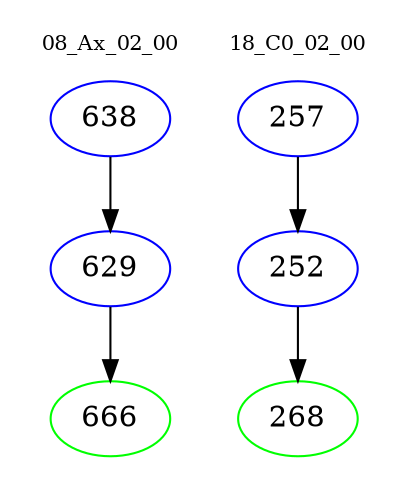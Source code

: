 digraph{
subgraph cluster_0 {
color = white
label = "08_Ax_02_00";
fontsize=10;
T0_638 [label="638", color="blue"]
T0_638 -> T0_629 [color="black"]
T0_629 [label="629", color="blue"]
T0_629 -> T0_666 [color="black"]
T0_666 [label="666", color="green"]
}
subgraph cluster_1 {
color = white
label = "18_C0_02_00";
fontsize=10;
T1_257 [label="257", color="blue"]
T1_257 -> T1_252 [color="black"]
T1_252 [label="252", color="blue"]
T1_252 -> T1_268 [color="black"]
T1_268 [label="268", color="green"]
}
}
